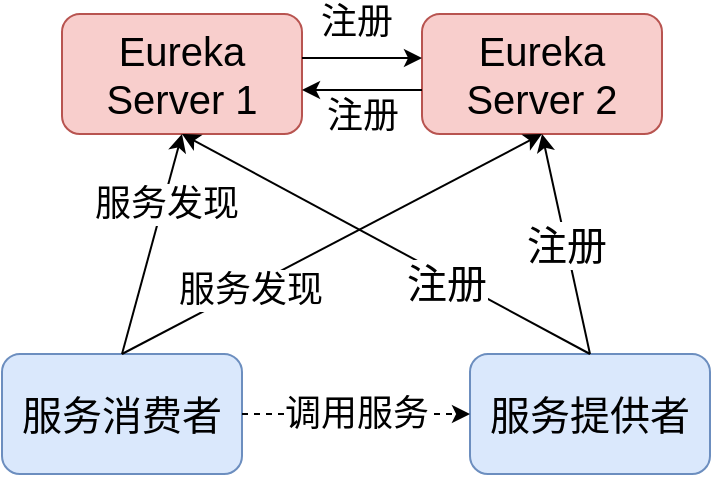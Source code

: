 <mxfile version="14.4.6" type="github">
  <diagram id="taGSsl5I4q9DBTsncLtJ" name="Page-1">
    <mxGraphModel dx="1038" dy="511" grid="1" gridSize="10" guides="1" tooltips="1" connect="1" arrows="1" fold="1" page="1" pageScale="1" pageWidth="827" pageHeight="1169" math="0" shadow="0">
      <root>
        <mxCell id="0" />
        <mxCell id="1" parent="0" />
        <mxCell id="miHG31J1jJqOBB5VkXpn-1" value="&lt;font style=&quot;font-size: 20px&quot;&gt;服务消费者&lt;/font&gt;" style="rounded=1;whiteSpace=wrap;html=1;fillColor=#dae8fc;strokeColor=#6c8ebf;" vertex="1" parent="1">
          <mxGeometry x="180" y="340" width="120" height="60" as="geometry" />
        </mxCell>
        <mxCell id="miHG31J1jJqOBB5VkXpn-3" value="&lt;font style=&quot;font-size: 20px&quot;&gt;服务提供者&lt;/font&gt;" style="rounded=1;whiteSpace=wrap;html=1;fillColor=#dae8fc;strokeColor=#6c8ebf;" vertex="1" parent="1">
          <mxGeometry x="414" y="340" width="120" height="60" as="geometry" />
        </mxCell>
        <mxCell id="miHG31J1jJqOBB5VkXpn-4" value="&lt;font style=&quot;font-size: 20px&quot;&gt;Eureka Server 1&lt;/font&gt;" style="rounded=1;whiteSpace=wrap;html=1;fillColor=#f8cecc;strokeColor=#b85450;" vertex="1" parent="1">
          <mxGeometry x="210" y="170" width="120" height="60" as="geometry" />
        </mxCell>
        <mxCell id="miHG31J1jJqOBB5VkXpn-5" value="&lt;span style=&quot;font-size: 20px&quot;&gt;Eureka Server 2&lt;/span&gt;" style="rounded=1;whiteSpace=wrap;html=1;fillColor=#f8cecc;strokeColor=#b85450;" vertex="1" parent="1">
          <mxGeometry x="390" y="170" width="120" height="60" as="geometry" />
        </mxCell>
        <mxCell id="miHG31J1jJqOBB5VkXpn-6" value="" style="endArrow=classic;html=1;exitX=0.5;exitY=0;exitDx=0;exitDy=0;entryX=0.5;entryY=1;entryDx=0;entryDy=0;" edge="1" parent="1" source="miHG31J1jJqOBB5VkXpn-3" target="miHG31J1jJqOBB5VkXpn-4">
          <mxGeometry width="50" height="50" relative="1" as="geometry">
            <mxPoint x="470" y="330" as="sourcePoint" />
            <mxPoint x="270" y="240" as="targetPoint" />
          </mxGeometry>
        </mxCell>
        <mxCell id="miHG31J1jJqOBB5VkXpn-15" value="&lt;font style=&quot;font-size: 20px&quot;&gt;注册&lt;/font&gt;" style="edgeLabel;html=1;align=center;verticalAlign=middle;resizable=0;points=[];" vertex="1" connectable="0" parent="miHG31J1jJqOBB5VkXpn-6">
          <mxGeometry x="-0.302" y="2" relative="1" as="geometry">
            <mxPoint as="offset" />
          </mxGeometry>
        </mxCell>
        <mxCell id="miHG31J1jJqOBB5VkXpn-7" value="&lt;font style=&quot;font-size: 20px&quot;&gt;注册&lt;/font&gt;" style="endArrow=classic;html=1;exitX=0.5;exitY=0;exitDx=0;exitDy=0;entryX=0.5;entryY=1;entryDx=0;entryDy=0;" edge="1" parent="1" source="miHG31J1jJqOBB5VkXpn-3" target="miHG31J1jJqOBB5VkXpn-5">
          <mxGeometry width="50" height="50" relative="1" as="geometry">
            <mxPoint x="480" y="330" as="sourcePoint" />
            <mxPoint x="450" y="240" as="targetPoint" />
          </mxGeometry>
        </mxCell>
        <mxCell id="miHG31J1jJqOBB5VkXpn-8" value="" style="endArrow=classic;html=1;entryX=1;entryY=0.5;entryDx=0;entryDy=0;exitX=0;exitY=0.5;exitDx=0;exitDy=0;" edge="1" parent="1">
          <mxGeometry width="50" height="50" relative="1" as="geometry">
            <mxPoint x="390" y="208" as="sourcePoint" />
            <mxPoint x="330" y="208" as="targetPoint" />
          </mxGeometry>
        </mxCell>
        <mxCell id="miHG31J1jJqOBB5VkXpn-9" value="" style="endArrow=classic;html=1;exitX=0.5;exitY=0;exitDx=0;exitDy=0;entryX=0.5;entryY=1;entryDx=0;entryDy=0;" edge="1" parent="1" source="miHG31J1jJqOBB5VkXpn-1" target="miHG31J1jJqOBB5VkXpn-4">
          <mxGeometry width="50" height="50" relative="1" as="geometry">
            <mxPoint x="390" y="310" as="sourcePoint" />
            <mxPoint x="270" y="240" as="targetPoint" />
          </mxGeometry>
        </mxCell>
        <mxCell id="miHG31J1jJqOBB5VkXpn-17" value="&lt;font style=&quot;font-size: 18px&quot;&gt;服务发现&lt;/font&gt;" style="edgeLabel;html=1;align=center;verticalAlign=middle;resizable=0;points=[];" vertex="1" connectable="0" parent="miHG31J1jJqOBB5VkXpn-9">
          <mxGeometry x="0.358" relative="1" as="geometry">
            <mxPoint x="1" as="offset" />
          </mxGeometry>
        </mxCell>
        <mxCell id="miHG31J1jJqOBB5VkXpn-10" value="" style="endArrow=classic;html=1;entryX=0;entryY=0.5;entryDx=0;entryDy=0;" edge="1" parent="1">
          <mxGeometry width="50" height="50" relative="1" as="geometry">
            <mxPoint x="330" y="192" as="sourcePoint" />
            <mxPoint x="390" y="192" as="targetPoint" />
          </mxGeometry>
        </mxCell>
        <mxCell id="miHG31J1jJqOBB5VkXpn-11" value="" style="endArrow=classic;html=1;entryX=0.5;entryY=1;entryDx=0;entryDy=0;" edge="1" parent="1" target="miHG31J1jJqOBB5VkXpn-5">
          <mxGeometry width="50" height="50" relative="1" as="geometry">
            <mxPoint x="240" y="340" as="sourcePoint" />
            <mxPoint x="440" y="260" as="targetPoint" />
          </mxGeometry>
        </mxCell>
        <mxCell id="miHG31J1jJqOBB5VkXpn-16" value="&lt;font style=&quot;font-size: 18px&quot;&gt;服务发现&lt;/font&gt;" style="edgeLabel;html=1;align=center;verticalAlign=middle;resizable=0;points=[];" vertex="1" connectable="0" parent="miHG31J1jJqOBB5VkXpn-11">
          <mxGeometry x="-0.396" y="-1" relative="1" as="geometry">
            <mxPoint as="offset" />
          </mxGeometry>
        </mxCell>
        <mxCell id="miHG31J1jJqOBB5VkXpn-14" value="&lt;font style=&quot;font-size: 18px&quot;&gt;调用服务&lt;/font&gt;" style="endArrow=classic;html=1;exitX=1;exitY=0.5;exitDx=0;exitDy=0;entryX=0;entryY=0.5;entryDx=0;entryDy=0;dashed=1;" edge="1" parent="1" source="miHG31J1jJqOBB5VkXpn-1" target="miHG31J1jJqOBB5VkXpn-3">
          <mxGeometry width="50" height="50" relative="1" as="geometry">
            <mxPoint x="390" y="310" as="sourcePoint" />
            <mxPoint x="440" y="260" as="targetPoint" />
          </mxGeometry>
        </mxCell>
        <mxCell id="miHG31J1jJqOBB5VkXpn-18" value="&lt;font style=&quot;font-size: 18px&quot;&gt;注册&lt;/font&gt;" style="text;html=1;align=center;verticalAlign=middle;resizable=0;points=[];autosize=1;" vertex="1" parent="1">
          <mxGeometry x="332" y="164" width="50" height="20" as="geometry" />
        </mxCell>
        <mxCell id="miHG31J1jJqOBB5VkXpn-19" value="&lt;font style=&quot;font-size: 18px&quot;&gt;注册&lt;/font&gt;" style="text;html=1;align=center;verticalAlign=middle;resizable=0;points=[];autosize=1;" vertex="1" parent="1">
          <mxGeometry x="335" y="211" width="50" height="20" as="geometry" />
        </mxCell>
      </root>
    </mxGraphModel>
  </diagram>
</mxfile>
